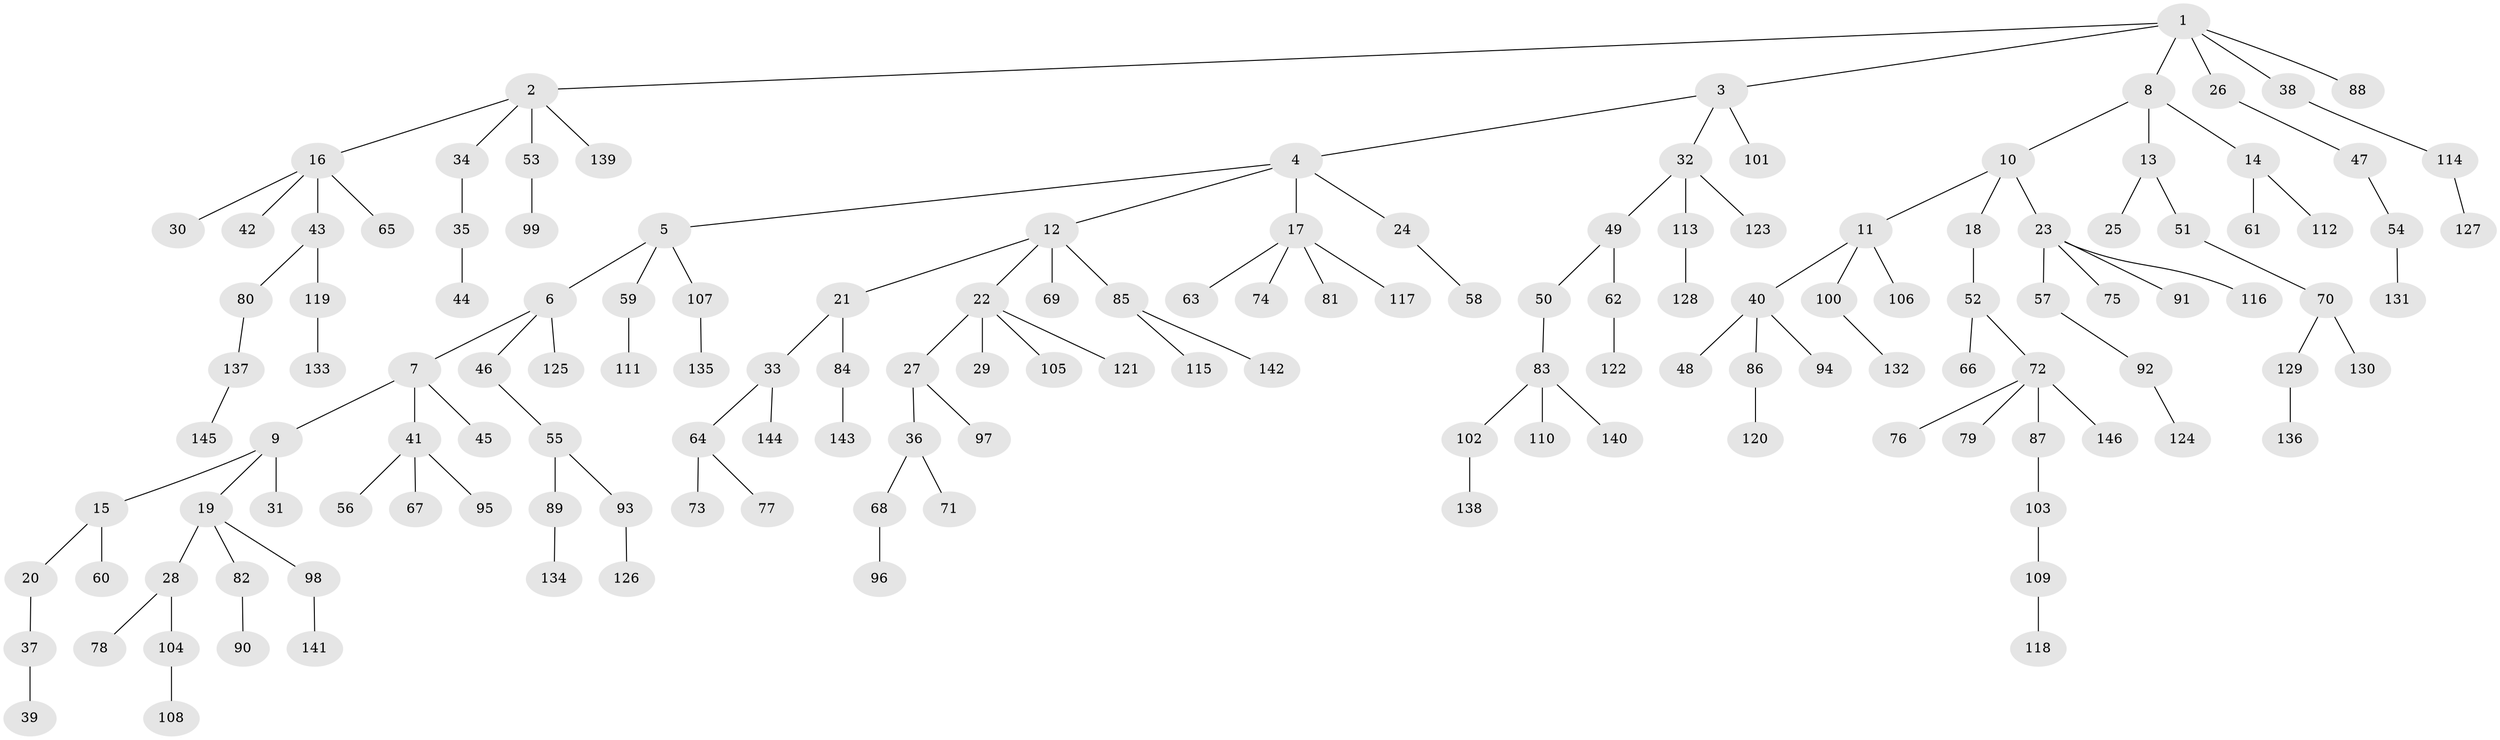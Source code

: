 // Generated by graph-tools (version 1.1) at 2025/11/02/27/25 16:11:26]
// undirected, 146 vertices, 145 edges
graph export_dot {
graph [start="1"]
  node [color=gray90,style=filled];
  1;
  2;
  3;
  4;
  5;
  6;
  7;
  8;
  9;
  10;
  11;
  12;
  13;
  14;
  15;
  16;
  17;
  18;
  19;
  20;
  21;
  22;
  23;
  24;
  25;
  26;
  27;
  28;
  29;
  30;
  31;
  32;
  33;
  34;
  35;
  36;
  37;
  38;
  39;
  40;
  41;
  42;
  43;
  44;
  45;
  46;
  47;
  48;
  49;
  50;
  51;
  52;
  53;
  54;
  55;
  56;
  57;
  58;
  59;
  60;
  61;
  62;
  63;
  64;
  65;
  66;
  67;
  68;
  69;
  70;
  71;
  72;
  73;
  74;
  75;
  76;
  77;
  78;
  79;
  80;
  81;
  82;
  83;
  84;
  85;
  86;
  87;
  88;
  89;
  90;
  91;
  92;
  93;
  94;
  95;
  96;
  97;
  98;
  99;
  100;
  101;
  102;
  103;
  104;
  105;
  106;
  107;
  108;
  109;
  110;
  111;
  112;
  113;
  114;
  115;
  116;
  117;
  118;
  119;
  120;
  121;
  122;
  123;
  124;
  125;
  126;
  127;
  128;
  129;
  130;
  131;
  132;
  133;
  134;
  135;
  136;
  137;
  138;
  139;
  140;
  141;
  142;
  143;
  144;
  145;
  146;
  1 -- 2;
  1 -- 3;
  1 -- 8;
  1 -- 26;
  1 -- 38;
  1 -- 88;
  2 -- 16;
  2 -- 34;
  2 -- 53;
  2 -- 139;
  3 -- 4;
  3 -- 32;
  3 -- 101;
  4 -- 5;
  4 -- 12;
  4 -- 17;
  4 -- 24;
  5 -- 6;
  5 -- 59;
  5 -- 107;
  6 -- 7;
  6 -- 46;
  6 -- 125;
  7 -- 9;
  7 -- 41;
  7 -- 45;
  8 -- 10;
  8 -- 13;
  8 -- 14;
  9 -- 15;
  9 -- 19;
  9 -- 31;
  10 -- 11;
  10 -- 18;
  10 -- 23;
  11 -- 40;
  11 -- 100;
  11 -- 106;
  12 -- 21;
  12 -- 22;
  12 -- 69;
  12 -- 85;
  13 -- 25;
  13 -- 51;
  14 -- 61;
  14 -- 112;
  15 -- 20;
  15 -- 60;
  16 -- 30;
  16 -- 42;
  16 -- 43;
  16 -- 65;
  17 -- 63;
  17 -- 74;
  17 -- 81;
  17 -- 117;
  18 -- 52;
  19 -- 28;
  19 -- 82;
  19 -- 98;
  20 -- 37;
  21 -- 33;
  21 -- 84;
  22 -- 27;
  22 -- 29;
  22 -- 105;
  22 -- 121;
  23 -- 57;
  23 -- 75;
  23 -- 91;
  23 -- 116;
  24 -- 58;
  26 -- 47;
  27 -- 36;
  27 -- 97;
  28 -- 78;
  28 -- 104;
  32 -- 49;
  32 -- 113;
  32 -- 123;
  33 -- 64;
  33 -- 144;
  34 -- 35;
  35 -- 44;
  36 -- 68;
  36 -- 71;
  37 -- 39;
  38 -- 114;
  40 -- 48;
  40 -- 86;
  40 -- 94;
  41 -- 56;
  41 -- 67;
  41 -- 95;
  43 -- 80;
  43 -- 119;
  46 -- 55;
  47 -- 54;
  49 -- 50;
  49 -- 62;
  50 -- 83;
  51 -- 70;
  52 -- 66;
  52 -- 72;
  53 -- 99;
  54 -- 131;
  55 -- 89;
  55 -- 93;
  57 -- 92;
  59 -- 111;
  62 -- 122;
  64 -- 73;
  64 -- 77;
  68 -- 96;
  70 -- 129;
  70 -- 130;
  72 -- 76;
  72 -- 79;
  72 -- 87;
  72 -- 146;
  80 -- 137;
  82 -- 90;
  83 -- 102;
  83 -- 110;
  83 -- 140;
  84 -- 143;
  85 -- 115;
  85 -- 142;
  86 -- 120;
  87 -- 103;
  89 -- 134;
  92 -- 124;
  93 -- 126;
  98 -- 141;
  100 -- 132;
  102 -- 138;
  103 -- 109;
  104 -- 108;
  107 -- 135;
  109 -- 118;
  113 -- 128;
  114 -- 127;
  119 -- 133;
  129 -- 136;
  137 -- 145;
}
